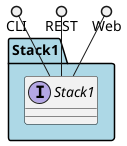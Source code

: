 @startuml



package "Stack1" #lightblue {

    interface "Stack1" as i {
    
    }
}

CLI ()-- i
REST ()-- i
Web ()-- i

package "Stack1" #lightblue {
    
}



@enduml
